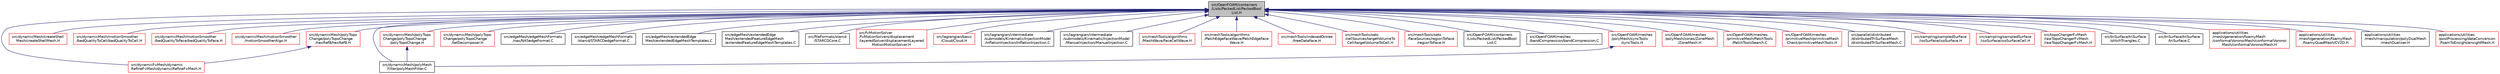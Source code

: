 digraph "src/OpenFOAM/containers/Lists/PackedList/PackedBoolList.H"
{
  bgcolor="transparent";
  edge [fontname="Helvetica",fontsize="10",labelfontname="Helvetica",labelfontsize="10"];
  node [fontname="Helvetica",fontsize="10",shape=record];
  Node68 [label="src/OpenFOAM/containers\l/Lists/PackedList/PackedBool\lList.H",height=0.2,width=0.4,color="black", fillcolor="grey75", style="filled", fontcolor="black"];
  Node68 -> Node69 [dir="back",color="midnightblue",fontsize="10",style="solid",fontname="Helvetica"];
  Node69 [label="src/dynamicFvMesh/dynamic\lRefineFvMesh/dynamicRefineFvMesh.H",height=0.2,width=0.4,color="red",URL="$a00272.html"];
  Node68 -> Node71 [dir="back",color="midnightblue",fontsize="10",style="solid",fontname="Helvetica"];
  Node71 [label="src/dynamicMesh/createShell\lMesh/createShellMesh.H",height=0.2,width=0.4,color="red",URL="$a00398.html"];
  Node68 -> Node74 [dir="back",color="midnightblue",fontsize="10",style="solid",fontname="Helvetica"];
  Node74 [label="src/dynamicMesh/motionSmoother\l/badQualityToCell/badQualityToCell.H",height=0.2,width=0.4,color="red",URL="$a00575.html"];
  Node68 -> Node76 [dir="back",color="midnightblue",fontsize="10",style="solid",fontname="Helvetica"];
  Node76 [label="src/dynamicMesh/motionSmoother\l/badQualityToFace/badQualityToFace.H",height=0.2,width=0.4,color="red",URL="$a00581.html"];
  Node68 -> Node78 [dir="back",color="midnightblue",fontsize="10",style="solid",fontname="Helvetica"];
  Node78 [label="src/dynamicMesh/motionSmoother\l/motionSmootherAlgo.H",height=0.2,width=0.4,color="red",URL="$a00593.html"];
  Node68 -> Node94 [dir="back",color="midnightblue",fontsize="10",style="solid",fontname="Helvetica"];
  Node94 [label="src/dynamicMesh/polyMesh\lFilter/polyMeshFilter.C",height=0.2,width=0.4,color="black",URL="$a00680.html"];
  Node68 -> Node95 [dir="back",color="midnightblue",fontsize="10",style="solid",fontname="Helvetica"];
  Node95 [label="src/dynamicMesh/polyTopo\lChange/polyTopoChange\l/polyTopoChange.H",height=0.2,width=0.4,color="red",URL="$a00791.html"];
  Node95 -> Node94 [dir="back",color="midnightblue",fontsize="10",style="solid",fontname="Helvetica"];
  Node68 -> Node161 [dir="back",color="midnightblue",fontsize="10",style="solid",fontname="Helvetica"];
  Node161 [label="src/dynamicMesh/polyTopo\lChange/polyTopoChange\l/hexRef8/hexRef8.H",height=0.2,width=0.4,color="red",URL="$a00755.html"];
  Node161 -> Node69 [dir="back",color="midnightblue",fontsize="10",style="solid",fontname="Helvetica"];
  Node68 -> Node168 [dir="back",color="midnightblue",fontsize="10",style="solid",fontname="Helvetica"];
  Node168 [label="src/dynamicMesh/polyTopo\lChange/polyTopoChange\l/tetDecomposer.H",height=0.2,width=0.4,color="red",URL="$a00848.html"];
  Node68 -> Node169 [dir="back",color="midnightblue",fontsize="10",style="solid",fontname="Helvetica"];
  Node169 [label="src/edgeMesh/edgeMeshFormats\l/nas/NASedgeFormat.C",height=0.2,width=0.4,color="black",URL="$a00950.html"];
  Node68 -> Node170 [dir="back",color="midnightblue",fontsize="10",style="solid",fontname="Helvetica"];
  Node170 [label="src/edgeMesh/edgeMeshFormats\l/starcd/STARCDedgeFormat.C",height=0.2,width=0.4,color="black",URL="$a00968.html"];
  Node68 -> Node171 [dir="back",color="midnightblue",fontsize="10",style="solid",fontname="Helvetica"];
  Node171 [label="src/edgeMesh/extendedEdge\lMesh/extendedEdgeMeshTemplates.C",height=0.2,width=0.4,color="black",URL="$a01016.html"];
  Node68 -> Node172 [dir="back",color="midnightblue",fontsize="10",style="solid",fontname="Helvetica"];
  Node172 [label="src/edgeMesh/extendedEdge\lMesh/extendedFeatureEdgeMesh\l/extendedFeatureEdgeMeshTemplates.C",height=0.2,width=0.4,color="black",URL="$a01028.html"];
  Node68 -> Node173 [dir="back",color="midnightblue",fontsize="10",style="solid",fontname="Helvetica"];
  Node173 [label="src/fileFormats/starcd\l/STARCDCore.C",height=0.2,width=0.4,color="black",URL="$a01202.html"];
  Node68 -> Node174 [dir="back",color="midnightblue",fontsize="10",style="solid",fontname="Helvetica"];
  Node174 [label="src/fvMotionSolver\l/fvMotionSolvers/displacement\l/layeredSolver/displacementLayered\lMotionMotionSolver.H",height=0.2,width=0.4,color="red",URL="$a05042.html"];
  Node68 -> Node176 [dir="back",color="midnightblue",fontsize="10",style="solid",fontname="Helvetica"];
  Node176 [label="src/lagrangian/basic\l/Cloud/Cloud.H",height=0.2,width=0.4,color="red",URL="$a05525.html"];
  Node68 -> Node320 [dir="back",color="midnightblue",fontsize="10",style="solid",fontname="Helvetica"];
  Node320 [label="src/lagrangian/intermediate\l/submodels/Kinematic/InjectionModel\l/InflationInjection/InflationInjection.C",height=0.2,width=0.4,color="black",URL="$a06407.html"];
  Node68 -> Node321 [dir="back",color="midnightblue",fontsize="10",style="solid",fontname="Helvetica"];
  Node321 [label="src/lagrangian/intermediate\l/submodels/Kinematic/InjectionModel\l/ManualInjection/ManualInjection.C",height=0.2,width=0.4,color="black",URL="$a06455.html"];
  Node68 -> Node322 [dir="back",color="midnightblue",fontsize="10",style="solid",fontname="Helvetica"];
  Node322 [label="src/meshTools/algorithms\l/MeshWave/FaceCellWave.H",height=0.2,width=0.4,color="red",URL="$a07853.html"];
  Node68 -> Node350 [dir="back",color="midnightblue",fontsize="10",style="solid",fontname="Helvetica"];
  Node350 [label="src/meshTools/algorithms\l/PatchEdgeFaceWave/PatchEdgeFace\lWave.H",height=0.2,width=0.4,color="red",URL="$a07898.html"];
  Node68 -> Node355 [dir="back",color="midnightblue",fontsize="10",style="solid",fontname="Helvetica"];
  Node355 [label="src/meshTools/indexedOctree\l/treeDataFace.H",height=0.2,width=0.4,color="red",URL="$a08243.html"];
  Node68 -> Node366 [dir="back",color="midnightblue",fontsize="10",style="solid",fontname="Helvetica"];
  Node366 [label="src/meshTools/sets\l/cellSources/targetVolumeTo\lCell/targetVolumeToCell.H",height=0.2,width=0.4,color="red",URL="$a08648.html"];
  Node68 -> Node368 [dir="back",color="midnightblue",fontsize="10",style="solid",fontname="Helvetica"];
  Node368 [label="src/meshTools/sets\l/faceSources/regionToFace\l/regionToFace.H",height=0.2,width=0.4,color="red",URL="$a08714.html"];
  Node68 -> Node369 [dir="back",color="midnightblue",fontsize="10",style="solid",fontname="Helvetica"];
  Node369 [label="src/OpenFOAM/containers\l/Lists/PackedList/PackedBool\lList.C",height=0.2,width=0.4,color="black",URL="$a09395.html"];
  Node68 -> Node370 [dir="back",color="midnightblue",fontsize="10",style="solid",fontname="Helvetica"];
  Node370 [label="src/OpenFOAM/meshes\l/bandCompression/bandCompression.C",height=0.2,width=0.4,color="black",URL="$a11855.html",tooltip="The function renumbers the addressing such that the band of the matrix is reduced. The algorithm uses a simple search through the neighbour list. "];
  Node68 -> Node371 [dir="back",color="midnightblue",fontsize="10",style="solid",fontname="Helvetica"];
  Node371 [label="src/OpenFOAM/meshes\l/polyMesh/syncTools\l/syncTools.H",height=0.2,width=0.4,color="red",URL="$a12536.html"];
  Node371 -> Node94 [dir="back",color="midnightblue",fontsize="10",style="solid",fontname="Helvetica"];
  Node68 -> Node421 [dir="back",color="midnightblue",fontsize="10",style="solid",fontname="Helvetica"];
  Node421 [label="src/OpenFOAM/meshes\l/polyMesh/zones/ZoneMesh\l/ZoneMesh.H",height=0.2,width=0.4,color="red",URL="$a12608.html"];
  Node68 -> Node2635 [dir="back",color="midnightblue",fontsize="10",style="solid",fontname="Helvetica"];
  Node2635 [label="src/OpenFOAM/meshes\l/primitiveMesh/PatchTools\l/PatchToolsSearch.C",height=0.2,width=0.4,color="red",URL="$a12638.html",tooltip="Searching and marking zones of the patch. "];
  Node68 -> Node2636 [dir="back",color="midnightblue",fontsize="10",style="solid",fontname="Helvetica"];
  Node2636 [label="src/OpenFOAM/meshes\l/primitiveMesh/primitiveMesh\lCheck/primitiveMeshTools.H",height=0.2,width=0.4,color="red",URL="$a12683.html"];
  Node68 -> Node2578 [dir="back",color="midnightblue",fontsize="10",style="solid",fontname="Helvetica"];
  Node2578 [label="src/parallel/distributed\l/distributedTriSurfaceMesh\l/distributedTriSurfaceMesh.C",height=0.2,width=0.4,color="black",URL="$a13946.html"];
  Node68 -> Node1568 [dir="back",color="midnightblue",fontsize="10",style="solid",fontname="Helvetica"];
  Node1568 [label="src/sampling/sampledSurface\l/isoSurface/isoSurface.H",height=0.2,width=0.4,color="red",URL="$a15062.html"];
  Node68 -> Node2638 [dir="back",color="midnightblue",fontsize="10",style="solid",fontname="Helvetica"];
  Node2638 [label="src/sampling/sampledSurface\l/isoSurface/isoSurfaceCell.H",height=0.2,width=0.4,color="red",URL="$a15068.html"];
  Node68 -> Node521 [dir="back",color="midnightblue",fontsize="10",style="solid",fontname="Helvetica"];
  Node521 [label="src/topoChangerFvMesh\l/rawTopoChangerFvMesh\l/rawTopoChangerFvMesh.H",height=0.2,width=0.4,color="red",URL="$a17276.html"];
  Node68 -> Node2639 [dir="back",color="midnightblue",fontsize="10",style="solid",fontname="Helvetica"];
  Node2639 [label="src/triSurface/triSurface\l/stitchTriangles.C",height=0.2,width=0.4,color="black",URL="$a17504.html"];
  Node68 -> Node2640 [dir="back",color="midnightblue",fontsize="10",style="solid",fontname="Helvetica"];
  Node2640 [label="src/triSurface/triSurface\l/triSurface.C",height=0.2,width=0.4,color="black",URL="$a17522.html"];
  Node68 -> Node142 [dir="back",color="midnightblue",fontsize="10",style="solid",fontname="Helvetica"];
  Node142 [label="applications/utilities\l/mesh/generation/foamyMesh\l/conformalVoronoiMesh/conformalVoronoi\lMesh/conformalVoronoiMesh.H",height=0.2,width=0.4,color="red",URL="$a18620.html"];
  Node68 -> Node2641 [dir="back",color="midnightblue",fontsize="10",style="solid",fontname="Helvetica"];
  Node2641 [label="applications/utilities\l/mesh/generation/foamyMesh\l/foamyQuadMesh/CV2D.H",height=0.2,width=0.4,color="red",URL="$a18893.html"];
  Node68 -> Node2643 [dir="back",color="midnightblue",fontsize="10",style="solid",fontname="Helvetica"];
  Node2643 [label="applications/utilities\l/mesh/manipulation/polyDualMesh\l/meshDualiser.H",height=0.2,width=0.4,color="black",URL="$a19049.html"];
  Node68 -> Node2644 [dir="back",color="midnightblue",fontsize="10",style="solid",fontname="Helvetica"];
  Node2644 [label="applications/utilities\l/postProcessing/dataConversion\l/foamToEnsight/ensightMesh.H",height=0.2,width=0.4,color="red",URL="$a19283.html"];
}
